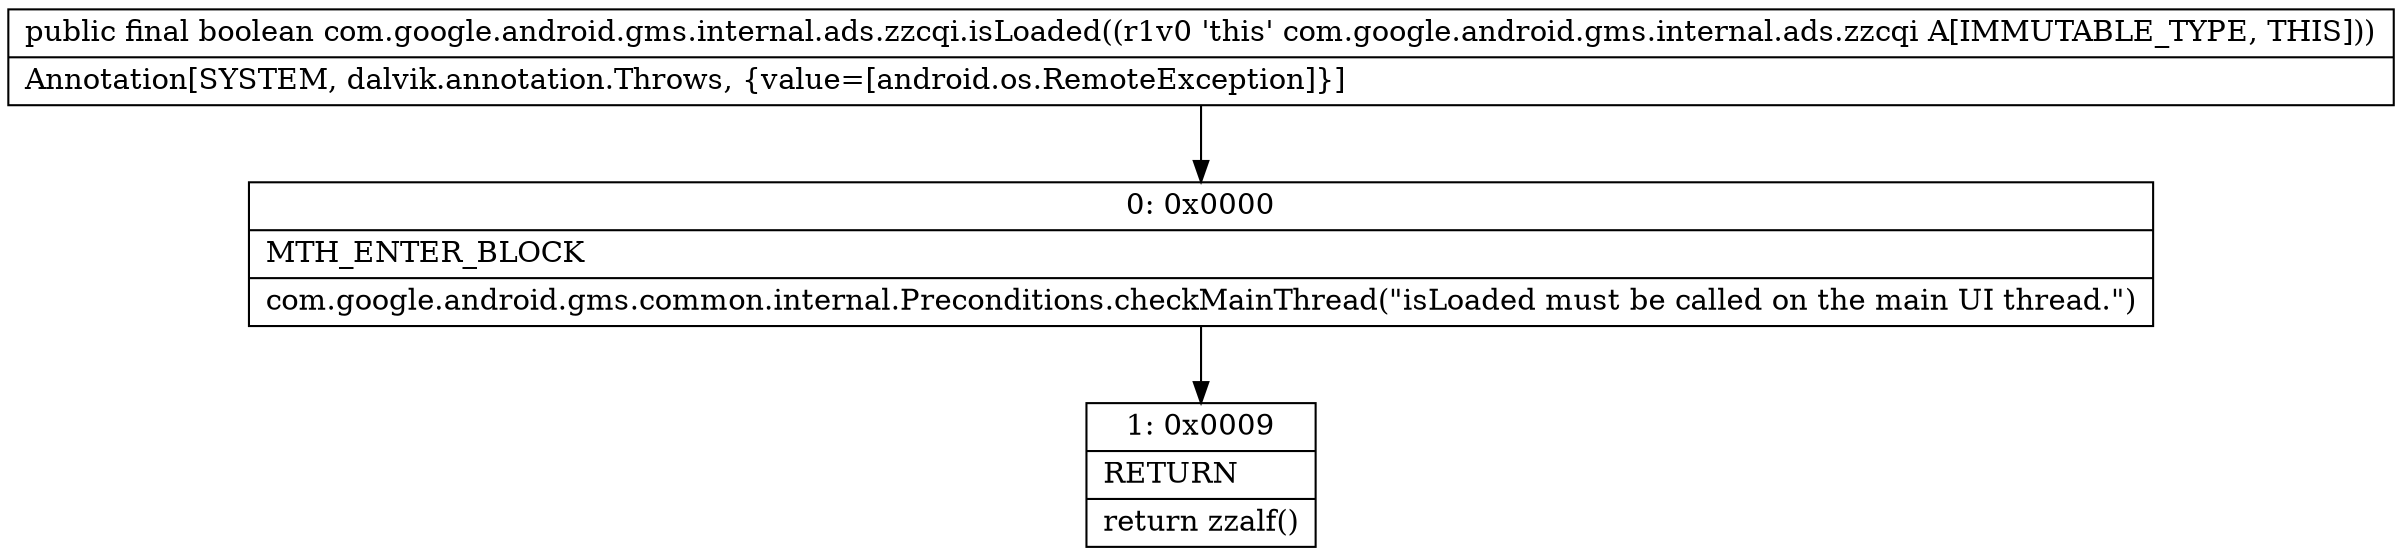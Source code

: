 digraph "CFG forcom.google.android.gms.internal.ads.zzcqi.isLoaded()Z" {
Node_0 [shape=record,label="{0\:\ 0x0000|MTH_ENTER_BLOCK\l|com.google.android.gms.common.internal.Preconditions.checkMainThread(\"isLoaded must be called on the main UI thread.\")\l}"];
Node_1 [shape=record,label="{1\:\ 0x0009|RETURN\l|return zzalf()\l}"];
MethodNode[shape=record,label="{public final boolean com.google.android.gms.internal.ads.zzcqi.isLoaded((r1v0 'this' com.google.android.gms.internal.ads.zzcqi A[IMMUTABLE_TYPE, THIS]))  | Annotation[SYSTEM, dalvik.annotation.Throws, \{value=[android.os.RemoteException]\}]\l}"];
MethodNode -> Node_0;
Node_0 -> Node_1;
}

